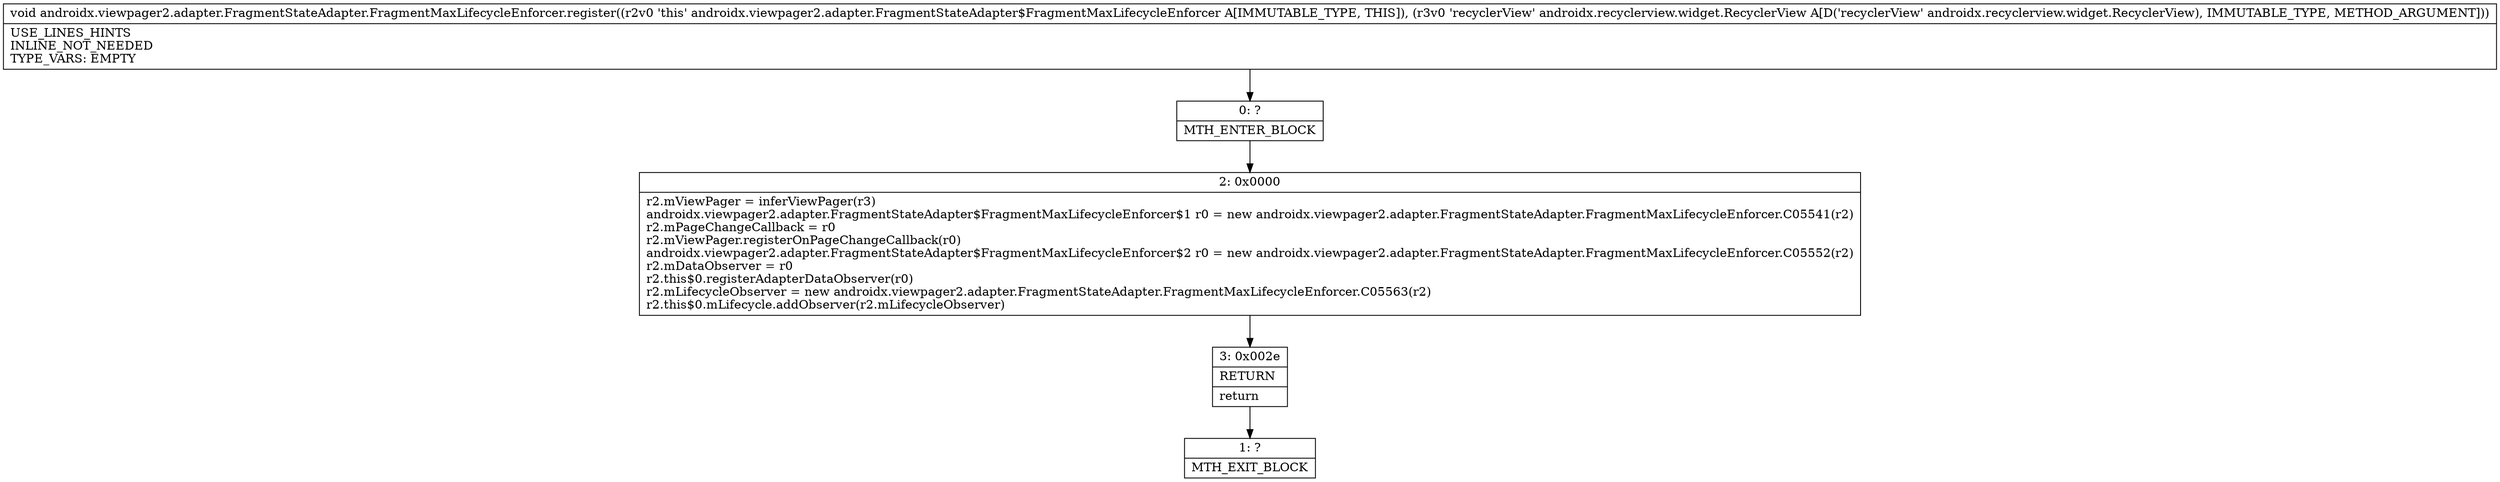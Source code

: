 digraph "CFG forandroidx.viewpager2.adapter.FragmentStateAdapter.FragmentMaxLifecycleEnforcer.register(Landroidx\/recyclerview\/widget\/RecyclerView;)V" {
Node_0 [shape=record,label="{0\:\ ?|MTH_ENTER_BLOCK\l}"];
Node_2 [shape=record,label="{2\:\ 0x0000|r2.mViewPager = inferViewPager(r3)\landroidx.viewpager2.adapter.FragmentStateAdapter$FragmentMaxLifecycleEnforcer$1 r0 = new androidx.viewpager2.adapter.FragmentStateAdapter.FragmentMaxLifecycleEnforcer.C05541(r2)\lr2.mPageChangeCallback = r0\lr2.mViewPager.registerOnPageChangeCallback(r0)\landroidx.viewpager2.adapter.FragmentStateAdapter$FragmentMaxLifecycleEnforcer$2 r0 = new androidx.viewpager2.adapter.FragmentStateAdapter.FragmentMaxLifecycleEnforcer.C05552(r2)\lr2.mDataObserver = r0\lr2.this$0.registerAdapterDataObserver(r0)\lr2.mLifecycleObserver = new androidx.viewpager2.adapter.FragmentStateAdapter.FragmentMaxLifecycleEnforcer.C05563(r2)\lr2.this$0.mLifecycle.addObserver(r2.mLifecycleObserver)\l}"];
Node_3 [shape=record,label="{3\:\ 0x002e|RETURN\l|return\l}"];
Node_1 [shape=record,label="{1\:\ ?|MTH_EXIT_BLOCK\l}"];
MethodNode[shape=record,label="{void androidx.viewpager2.adapter.FragmentStateAdapter.FragmentMaxLifecycleEnforcer.register((r2v0 'this' androidx.viewpager2.adapter.FragmentStateAdapter$FragmentMaxLifecycleEnforcer A[IMMUTABLE_TYPE, THIS]), (r3v0 'recyclerView' androidx.recyclerview.widget.RecyclerView A[D('recyclerView' androidx.recyclerview.widget.RecyclerView), IMMUTABLE_TYPE, METHOD_ARGUMENT]))  | USE_LINES_HINTS\lINLINE_NOT_NEEDED\lTYPE_VARS: EMPTY\l}"];
MethodNode -> Node_0;Node_0 -> Node_2;
Node_2 -> Node_3;
Node_3 -> Node_1;
}


